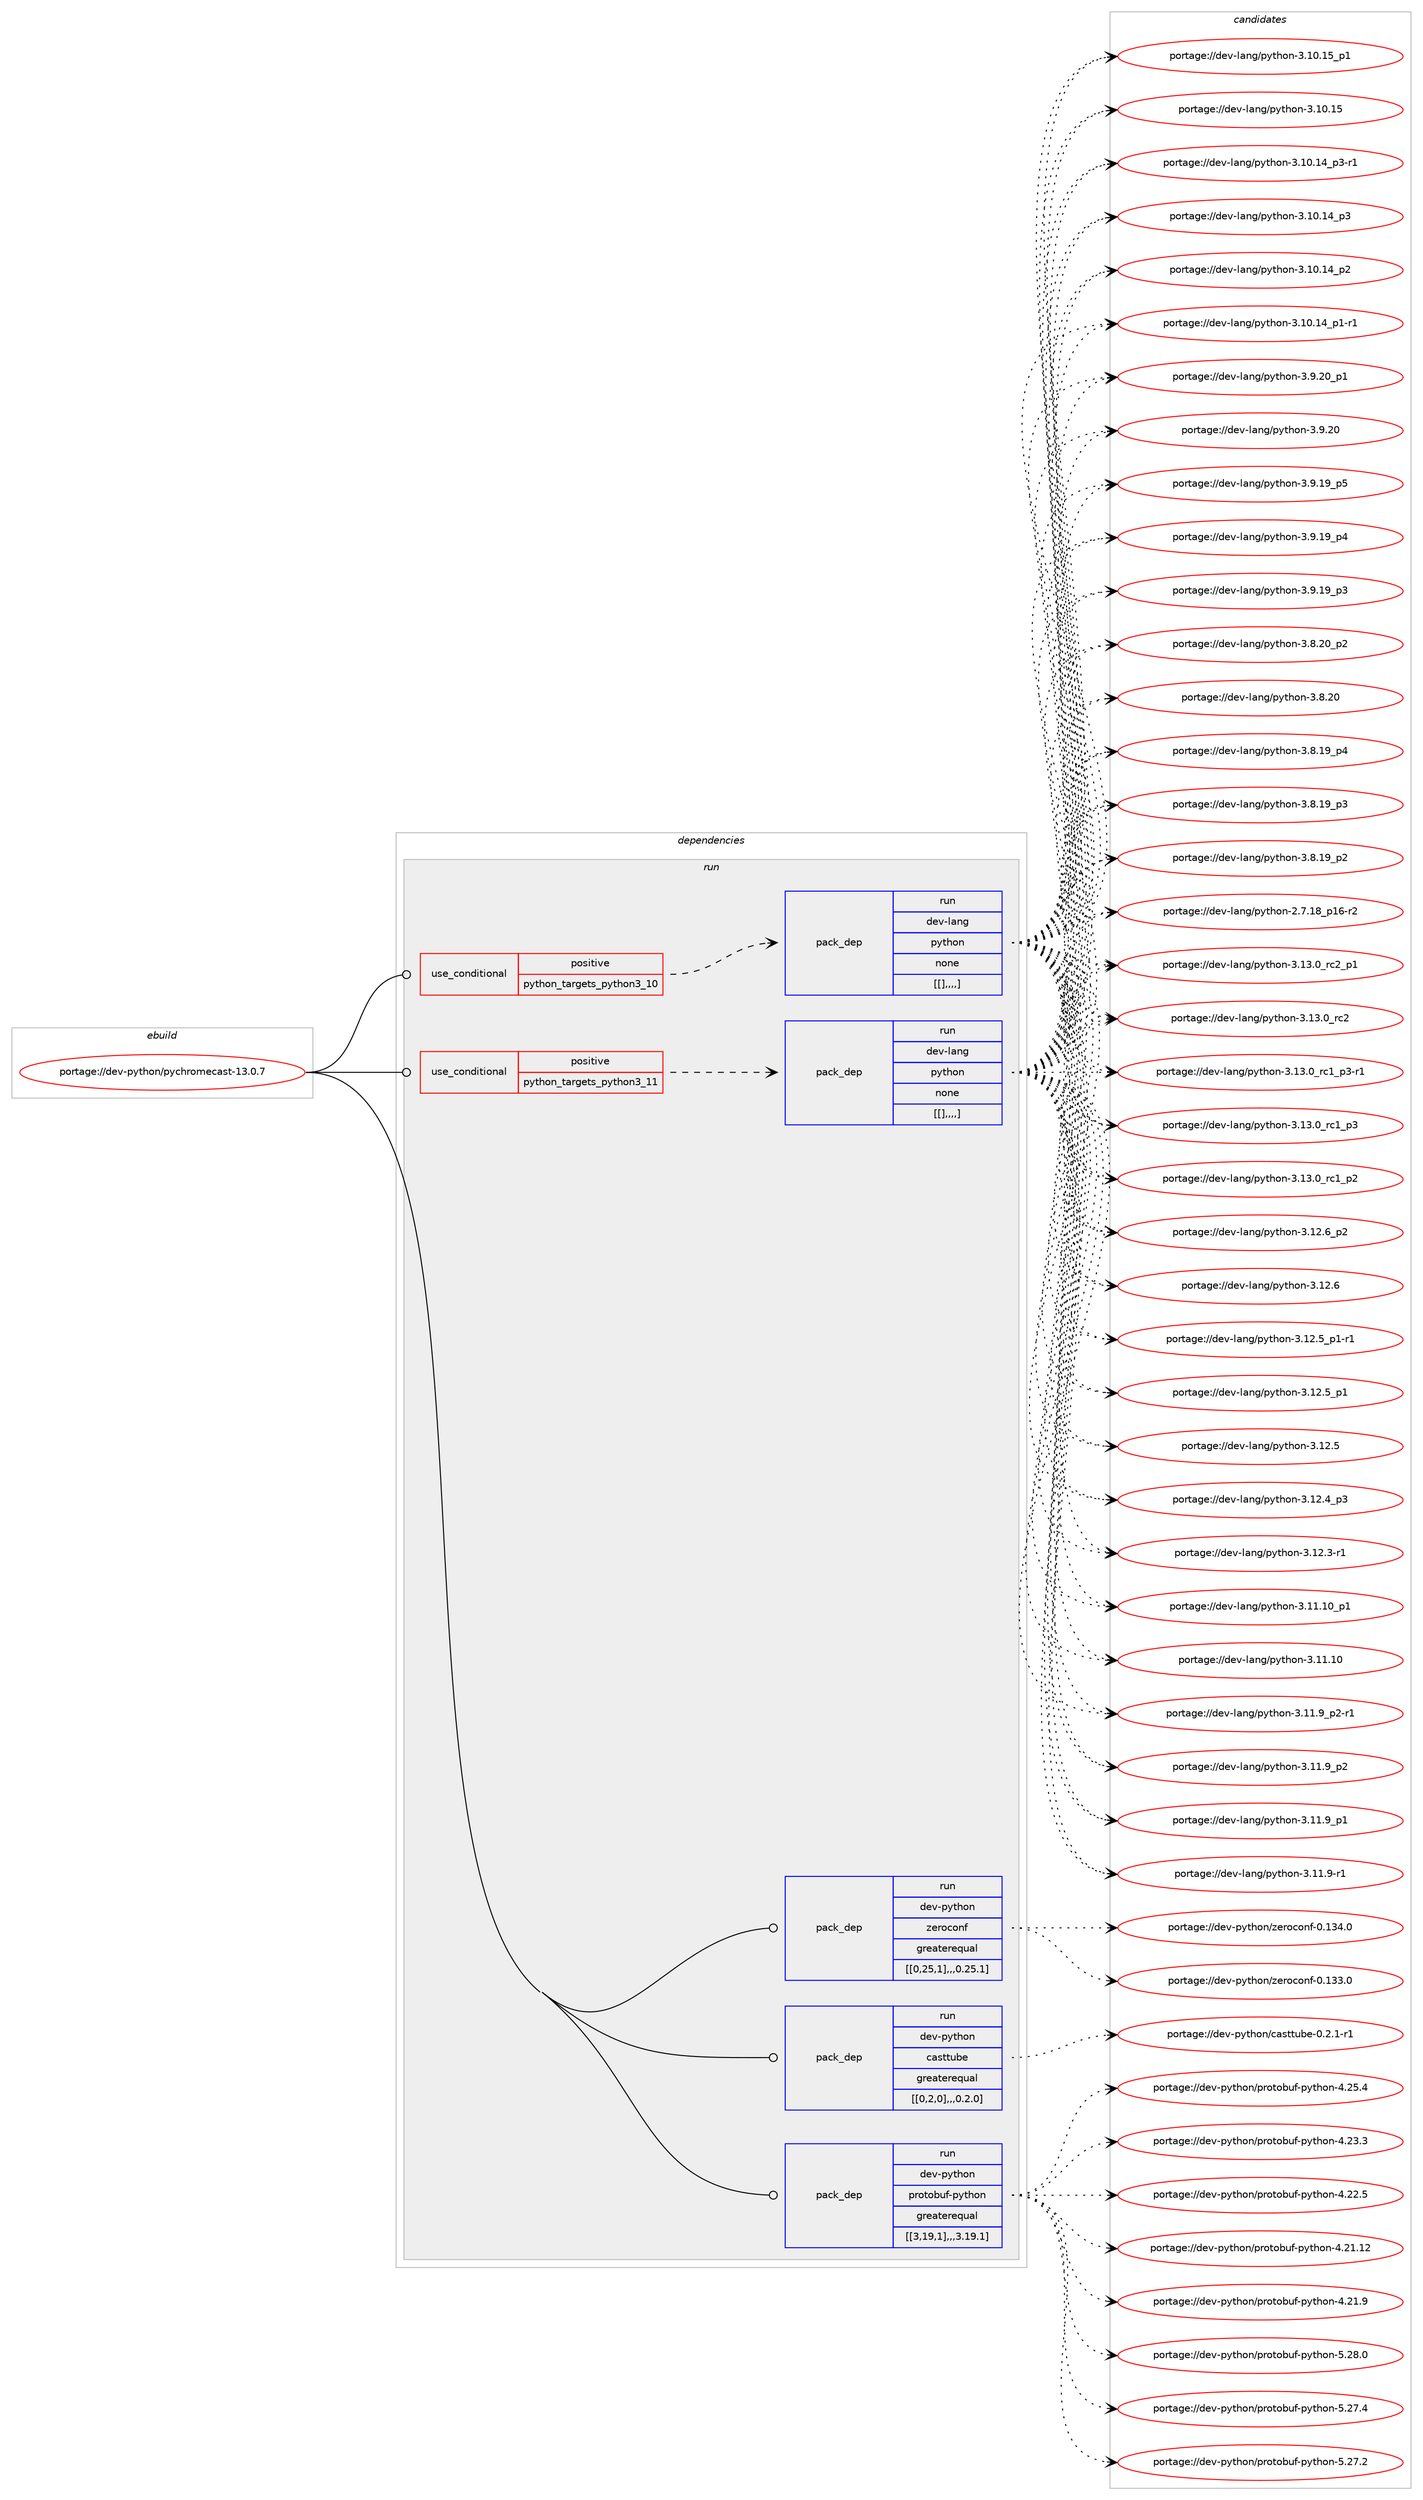 digraph prolog {

# *************
# Graph options
# *************

newrank=true;
concentrate=true;
compound=true;
graph [rankdir=LR,fontname=Helvetica,fontsize=10,ranksep=1.5];#, ranksep=2.5, nodesep=0.2];
edge  [arrowhead=vee];
node  [fontname=Helvetica,fontsize=10];

# **********
# The ebuild
# **********

subgraph cluster_leftcol {
color=gray;
label=<<i>ebuild</i>>;
id [label="portage://dev-python/pychromecast-13.0.7", color=red, width=4, href="../dev-python/pychromecast-13.0.7.svg"];
}

# ****************
# The dependencies
# ****************

subgraph cluster_midcol {
color=gray;
label=<<i>dependencies</i>>;
subgraph cluster_compile {
fillcolor="#eeeeee";
style=filled;
label=<<i>compile</i>>;
}
subgraph cluster_compileandrun {
fillcolor="#eeeeee";
style=filled;
label=<<i>compile and run</i>>;
}
subgraph cluster_run {
fillcolor="#eeeeee";
style=filled;
label=<<i>run</i>>;
subgraph cond38081 {
dependency158428 [label=<<TABLE BORDER="0" CELLBORDER="1" CELLSPACING="0" CELLPADDING="4"><TR><TD ROWSPAN="3" CELLPADDING="10">use_conditional</TD></TR><TR><TD>positive</TD></TR><TR><TD>python_targets_python3_10</TD></TR></TABLE>>, shape=none, color=red];
subgraph pack119130 {
dependency158429 [label=<<TABLE BORDER="0" CELLBORDER="1" CELLSPACING="0" CELLPADDING="4" WIDTH="220"><TR><TD ROWSPAN="6" CELLPADDING="30">pack_dep</TD></TR><TR><TD WIDTH="110">run</TD></TR><TR><TD>dev-lang</TD></TR><TR><TD>python</TD></TR><TR><TD>none</TD></TR><TR><TD>[[],,,,]</TD></TR></TABLE>>, shape=none, color=blue];
}
dependency158428:e -> dependency158429:w [weight=20,style="dashed",arrowhead="vee"];
}
id:e -> dependency158428:w [weight=20,style="solid",arrowhead="odot"];
subgraph cond38082 {
dependency158430 [label=<<TABLE BORDER="0" CELLBORDER="1" CELLSPACING="0" CELLPADDING="4"><TR><TD ROWSPAN="3" CELLPADDING="10">use_conditional</TD></TR><TR><TD>positive</TD></TR><TR><TD>python_targets_python3_11</TD></TR></TABLE>>, shape=none, color=red];
subgraph pack119131 {
dependency158431 [label=<<TABLE BORDER="0" CELLBORDER="1" CELLSPACING="0" CELLPADDING="4" WIDTH="220"><TR><TD ROWSPAN="6" CELLPADDING="30">pack_dep</TD></TR><TR><TD WIDTH="110">run</TD></TR><TR><TD>dev-lang</TD></TR><TR><TD>python</TD></TR><TR><TD>none</TD></TR><TR><TD>[[],,,,]</TD></TR></TABLE>>, shape=none, color=blue];
}
dependency158430:e -> dependency158431:w [weight=20,style="dashed",arrowhead="vee"];
}
id:e -> dependency158430:w [weight=20,style="solid",arrowhead="odot"];
subgraph pack119132 {
dependency158432 [label=<<TABLE BORDER="0" CELLBORDER="1" CELLSPACING="0" CELLPADDING="4" WIDTH="220"><TR><TD ROWSPAN="6" CELLPADDING="30">pack_dep</TD></TR><TR><TD WIDTH="110">run</TD></TR><TR><TD>dev-python</TD></TR><TR><TD>casttube</TD></TR><TR><TD>greaterequal</TD></TR><TR><TD>[[0,2,0],,,0.2.0]</TD></TR></TABLE>>, shape=none, color=blue];
}
id:e -> dependency158432:w [weight=20,style="solid",arrowhead="odot"];
subgraph pack119133 {
dependency158433 [label=<<TABLE BORDER="0" CELLBORDER="1" CELLSPACING="0" CELLPADDING="4" WIDTH="220"><TR><TD ROWSPAN="6" CELLPADDING="30">pack_dep</TD></TR><TR><TD WIDTH="110">run</TD></TR><TR><TD>dev-python</TD></TR><TR><TD>protobuf-python</TD></TR><TR><TD>greaterequal</TD></TR><TR><TD>[[3,19,1],,,3.19.1]</TD></TR></TABLE>>, shape=none, color=blue];
}
id:e -> dependency158433:w [weight=20,style="solid",arrowhead="odot"];
subgraph pack119134 {
dependency158434 [label=<<TABLE BORDER="0" CELLBORDER="1" CELLSPACING="0" CELLPADDING="4" WIDTH="220"><TR><TD ROWSPAN="6" CELLPADDING="30">pack_dep</TD></TR><TR><TD WIDTH="110">run</TD></TR><TR><TD>dev-python</TD></TR><TR><TD>zeroconf</TD></TR><TR><TD>greaterequal</TD></TR><TR><TD>[[0,25,1],,,0.25.1]</TD></TR></TABLE>>, shape=none, color=blue];
}
id:e -> dependency158434:w [weight=20,style="solid",arrowhead="odot"];
}
}

# **************
# The candidates
# **************

subgraph cluster_choices {
rank=same;
color=gray;
label=<<i>candidates</i>>;

subgraph choice119130 {
color=black;
nodesep=1;
choice100101118451089711010347112121116104111110455146495146489511499509511249 [label="portage://dev-lang/python-3.13.0_rc2_p1", color=red, width=4,href="../dev-lang/python-3.13.0_rc2_p1.svg"];
choice10010111845108971101034711212111610411111045514649514648951149950 [label="portage://dev-lang/python-3.13.0_rc2", color=red, width=4,href="../dev-lang/python-3.13.0_rc2.svg"];
choice1001011184510897110103471121211161041111104551464951464895114994995112514511449 [label="portage://dev-lang/python-3.13.0_rc1_p3-r1", color=red, width=4,href="../dev-lang/python-3.13.0_rc1_p3-r1.svg"];
choice100101118451089711010347112121116104111110455146495146489511499499511251 [label="portage://dev-lang/python-3.13.0_rc1_p3", color=red, width=4,href="../dev-lang/python-3.13.0_rc1_p3.svg"];
choice100101118451089711010347112121116104111110455146495146489511499499511250 [label="portage://dev-lang/python-3.13.0_rc1_p2", color=red, width=4,href="../dev-lang/python-3.13.0_rc1_p2.svg"];
choice100101118451089711010347112121116104111110455146495046549511250 [label="portage://dev-lang/python-3.12.6_p2", color=red, width=4,href="../dev-lang/python-3.12.6_p2.svg"];
choice10010111845108971101034711212111610411111045514649504654 [label="portage://dev-lang/python-3.12.6", color=red, width=4,href="../dev-lang/python-3.12.6.svg"];
choice1001011184510897110103471121211161041111104551464950465395112494511449 [label="portage://dev-lang/python-3.12.5_p1-r1", color=red, width=4,href="../dev-lang/python-3.12.5_p1-r1.svg"];
choice100101118451089711010347112121116104111110455146495046539511249 [label="portage://dev-lang/python-3.12.5_p1", color=red, width=4,href="../dev-lang/python-3.12.5_p1.svg"];
choice10010111845108971101034711212111610411111045514649504653 [label="portage://dev-lang/python-3.12.5", color=red, width=4,href="../dev-lang/python-3.12.5.svg"];
choice100101118451089711010347112121116104111110455146495046529511251 [label="portage://dev-lang/python-3.12.4_p3", color=red, width=4,href="../dev-lang/python-3.12.4_p3.svg"];
choice100101118451089711010347112121116104111110455146495046514511449 [label="portage://dev-lang/python-3.12.3-r1", color=red, width=4,href="../dev-lang/python-3.12.3-r1.svg"];
choice10010111845108971101034711212111610411111045514649494649489511249 [label="portage://dev-lang/python-3.11.10_p1", color=red, width=4,href="../dev-lang/python-3.11.10_p1.svg"];
choice1001011184510897110103471121211161041111104551464949464948 [label="portage://dev-lang/python-3.11.10", color=red, width=4,href="../dev-lang/python-3.11.10.svg"];
choice1001011184510897110103471121211161041111104551464949465795112504511449 [label="portage://dev-lang/python-3.11.9_p2-r1", color=red, width=4,href="../dev-lang/python-3.11.9_p2-r1.svg"];
choice100101118451089711010347112121116104111110455146494946579511250 [label="portage://dev-lang/python-3.11.9_p2", color=red, width=4,href="../dev-lang/python-3.11.9_p2.svg"];
choice100101118451089711010347112121116104111110455146494946579511249 [label="portage://dev-lang/python-3.11.9_p1", color=red, width=4,href="../dev-lang/python-3.11.9_p1.svg"];
choice100101118451089711010347112121116104111110455146494946574511449 [label="portage://dev-lang/python-3.11.9-r1", color=red, width=4,href="../dev-lang/python-3.11.9-r1.svg"];
choice10010111845108971101034711212111610411111045514649484649539511249 [label="portage://dev-lang/python-3.10.15_p1", color=red, width=4,href="../dev-lang/python-3.10.15_p1.svg"];
choice1001011184510897110103471121211161041111104551464948464953 [label="portage://dev-lang/python-3.10.15", color=red, width=4,href="../dev-lang/python-3.10.15.svg"];
choice100101118451089711010347112121116104111110455146494846495295112514511449 [label="portage://dev-lang/python-3.10.14_p3-r1", color=red, width=4,href="../dev-lang/python-3.10.14_p3-r1.svg"];
choice10010111845108971101034711212111610411111045514649484649529511251 [label="portage://dev-lang/python-3.10.14_p3", color=red, width=4,href="../dev-lang/python-3.10.14_p3.svg"];
choice10010111845108971101034711212111610411111045514649484649529511250 [label="portage://dev-lang/python-3.10.14_p2", color=red, width=4,href="../dev-lang/python-3.10.14_p2.svg"];
choice100101118451089711010347112121116104111110455146494846495295112494511449 [label="portage://dev-lang/python-3.10.14_p1-r1", color=red, width=4,href="../dev-lang/python-3.10.14_p1-r1.svg"];
choice100101118451089711010347112121116104111110455146574650489511249 [label="portage://dev-lang/python-3.9.20_p1", color=red, width=4,href="../dev-lang/python-3.9.20_p1.svg"];
choice10010111845108971101034711212111610411111045514657465048 [label="portage://dev-lang/python-3.9.20", color=red, width=4,href="../dev-lang/python-3.9.20.svg"];
choice100101118451089711010347112121116104111110455146574649579511253 [label="portage://dev-lang/python-3.9.19_p5", color=red, width=4,href="../dev-lang/python-3.9.19_p5.svg"];
choice100101118451089711010347112121116104111110455146574649579511252 [label="portage://dev-lang/python-3.9.19_p4", color=red, width=4,href="../dev-lang/python-3.9.19_p4.svg"];
choice100101118451089711010347112121116104111110455146574649579511251 [label="portage://dev-lang/python-3.9.19_p3", color=red, width=4,href="../dev-lang/python-3.9.19_p3.svg"];
choice100101118451089711010347112121116104111110455146564650489511250 [label="portage://dev-lang/python-3.8.20_p2", color=red, width=4,href="../dev-lang/python-3.8.20_p2.svg"];
choice10010111845108971101034711212111610411111045514656465048 [label="portage://dev-lang/python-3.8.20", color=red, width=4,href="../dev-lang/python-3.8.20.svg"];
choice100101118451089711010347112121116104111110455146564649579511252 [label="portage://dev-lang/python-3.8.19_p4", color=red, width=4,href="../dev-lang/python-3.8.19_p4.svg"];
choice100101118451089711010347112121116104111110455146564649579511251 [label="portage://dev-lang/python-3.8.19_p3", color=red, width=4,href="../dev-lang/python-3.8.19_p3.svg"];
choice100101118451089711010347112121116104111110455146564649579511250 [label="portage://dev-lang/python-3.8.19_p2", color=red, width=4,href="../dev-lang/python-3.8.19_p2.svg"];
choice100101118451089711010347112121116104111110455046554649569511249544511450 [label="portage://dev-lang/python-2.7.18_p16-r2", color=red, width=4,href="../dev-lang/python-2.7.18_p16-r2.svg"];
dependency158429:e -> choice100101118451089711010347112121116104111110455146495146489511499509511249:w [style=dotted,weight="100"];
dependency158429:e -> choice10010111845108971101034711212111610411111045514649514648951149950:w [style=dotted,weight="100"];
dependency158429:e -> choice1001011184510897110103471121211161041111104551464951464895114994995112514511449:w [style=dotted,weight="100"];
dependency158429:e -> choice100101118451089711010347112121116104111110455146495146489511499499511251:w [style=dotted,weight="100"];
dependency158429:e -> choice100101118451089711010347112121116104111110455146495146489511499499511250:w [style=dotted,weight="100"];
dependency158429:e -> choice100101118451089711010347112121116104111110455146495046549511250:w [style=dotted,weight="100"];
dependency158429:e -> choice10010111845108971101034711212111610411111045514649504654:w [style=dotted,weight="100"];
dependency158429:e -> choice1001011184510897110103471121211161041111104551464950465395112494511449:w [style=dotted,weight="100"];
dependency158429:e -> choice100101118451089711010347112121116104111110455146495046539511249:w [style=dotted,weight="100"];
dependency158429:e -> choice10010111845108971101034711212111610411111045514649504653:w [style=dotted,weight="100"];
dependency158429:e -> choice100101118451089711010347112121116104111110455146495046529511251:w [style=dotted,weight="100"];
dependency158429:e -> choice100101118451089711010347112121116104111110455146495046514511449:w [style=dotted,weight="100"];
dependency158429:e -> choice10010111845108971101034711212111610411111045514649494649489511249:w [style=dotted,weight="100"];
dependency158429:e -> choice1001011184510897110103471121211161041111104551464949464948:w [style=dotted,weight="100"];
dependency158429:e -> choice1001011184510897110103471121211161041111104551464949465795112504511449:w [style=dotted,weight="100"];
dependency158429:e -> choice100101118451089711010347112121116104111110455146494946579511250:w [style=dotted,weight="100"];
dependency158429:e -> choice100101118451089711010347112121116104111110455146494946579511249:w [style=dotted,weight="100"];
dependency158429:e -> choice100101118451089711010347112121116104111110455146494946574511449:w [style=dotted,weight="100"];
dependency158429:e -> choice10010111845108971101034711212111610411111045514649484649539511249:w [style=dotted,weight="100"];
dependency158429:e -> choice1001011184510897110103471121211161041111104551464948464953:w [style=dotted,weight="100"];
dependency158429:e -> choice100101118451089711010347112121116104111110455146494846495295112514511449:w [style=dotted,weight="100"];
dependency158429:e -> choice10010111845108971101034711212111610411111045514649484649529511251:w [style=dotted,weight="100"];
dependency158429:e -> choice10010111845108971101034711212111610411111045514649484649529511250:w [style=dotted,weight="100"];
dependency158429:e -> choice100101118451089711010347112121116104111110455146494846495295112494511449:w [style=dotted,weight="100"];
dependency158429:e -> choice100101118451089711010347112121116104111110455146574650489511249:w [style=dotted,weight="100"];
dependency158429:e -> choice10010111845108971101034711212111610411111045514657465048:w [style=dotted,weight="100"];
dependency158429:e -> choice100101118451089711010347112121116104111110455146574649579511253:w [style=dotted,weight="100"];
dependency158429:e -> choice100101118451089711010347112121116104111110455146574649579511252:w [style=dotted,weight="100"];
dependency158429:e -> choice100101118451089711010347112121116104111110455146574649579511251:w [style=dotted,weight="100"];
dependency158429:e -> choice100101118451089711010347112121116104111110455146564650489511250:w [style=dotted,weight="100"];
dependency158429:e -> choice10010111845108971101034711212111610411111045514656465048:w [style=dotted,weight="100"];
dependency158429:e -> choice100101118451089711010347112121116104111110455146564649579511252:w [style=dotted,weight="100"];
dependency158429:e -> choice100101118451089711010347112121116104111110455146564649579511251:w [style=dotted,weight="100"];
dependency158429:e -> choice100101118451089711010347112121116104111110455146564649579511250:w [style=dotted,weight="100"];
dependency158429:e -> choice100101118451089711010347112121116104111110455046554649569511249544511450:w [style=dotted,weight="100"];
}
subgraph choice119131 {
color=black;
nodesep=1;
choice100101118451089711010347112121116104111110455146495146489511499509511249 [label="portage://dev-lang/python-3.13.0_rc2_p1", color=red, width=4,href="../dev-lang/python-3.13.0_rc2_p1.svg"];
choice10010111845108971101034711212111610411111045514649514648951149950 [label="portage://dev-lang/python-3.13.0_rc2", color=red, width=4,href="../dev-lang/python-3.13.0_rc2.svg"];
choice1001011184510897110103471121211161041111104551464951464895114994995112514511449 [label="portage://dev-lang/python-3.13.0_rc1_p3-r1", color=red, width=4,href="../dev-lang/python-3.13.0_rc1_p3-r1.svg"];
choice100101118451089711010347112121116104111110455146495146489511499499511251 [label="portage://dev-lang/python-3.13.0_rc1_p3", color=red, width=4,href="../dev-lang/python-3.13.0_rc1_p3.svg"];
choice100101118451089711010347112121116104111110455146495146489511499499511250 [label="portage://dev-lang/python-3.13.0_rc1_p2", color=red, width=4,href="../dev-lang/python-3.13.0_rc1_p2.svg"];
choice100101118451089711010347112121116104111110455146495046549511250 [label="portage://dev-lang/python-3.12.6_p2", color=red, width=4,href="../dev-lang/python-3.12.6_p2.svg"];
choice10010111845108971101034711212111610411111045514649504654 [label="portage://dev-lang/python-3.12.6", color=red, width=4,href="../dev-lang/python-3.12.6.svg"];
choice1001011184510897110103471121211161041111104551464950465395112494511449 [label="portage://dev-lang/python-3.12.5_p1-r1", color=red, width=4,href="../dev-lang/python-3.12.5_p1-r1.svg"];
choice100101118451089711010347112121116104111110455146495046539511249 [label="portage://dev-lang/python-3.12.5_p1", color=red, width=4,href="../dev-lang/python-3.12.5_p1.svg"];
choice10010111845108971101034711212111610411111045514649504653 [label="portage://dev-lang/python-3.12.5", color=red, width=4,href="../dev-lang/python-3.12.5.svg"];
choice100101118451089711010347112121116104111110455146495046529511251 [label="portage://dev-lang/python-3.12.4_p3", color=red, width=4,href="../dev-lang/python-3.12.4_p3.svg"];
choice100101118451089711010347112121116104111110455146495046514511449 [label="portage://dev-lang/python-3.12.3-r1", color=red, width=4,href="../dev-lang/python-3.12.3-r1.svg"];
choice10010111845108971101034711212111610411111045514649494649489511249 [label="portage://dev-lang/python-3.11.10_p1", color=red, width=4,href="../dev-lang/python-3.11.10_p1.svg"];
choice1001011184510897110103471121211161041111104551464949464948 [label="portage://dev-lang/python-3.11.10", color=red, width=4,href="../dev-lang/python-3.11.10.svg"];
choice1001011184510897110103471121211161041111104551464949465795112504511449 [label="portage://dev-lang/python-3.11.9_p2-r1", color=red, width=4,href="../dev-lang/python-3.11.9_p2-r1.svg"];
choice100101118451089711010347112121116104111110455146494946579511250 [label="portage://dev-lang/python-3.11.9_p2", color=red, width=4,href="../dev-lang/python-3.11.9_p2.svg"];
choice100101118451089711010347112121116104111110455146494946579511249 [label="portage://dev-lang/python-3.11.9_p1", color=red, width=4,href="../dev-lang/python-3.11.9_p1.svg"];
choice100101118451089711010347112121116104111110455146494946574511449 [label="portage://dev-lang/python-3.11.9-r1", color=red, width=4,href="../dev-lang/python-3.11.9-r1.svg"];
choice10010111845108971101034711212111610411111045514649484649539511249 [label="portage://dev-lang/python-3.10.15_p1", color=red, width=4,href="../dev-lang/python-3.10.15_p1.svg"];
choice1001011184510897110103471121211161041111104551464948464953 [label="portage://dev-lang/python-3.10.15", color=red, width=4,href="../dev-lang/python-3.10.15.svg"];
choice100101118451089711010347112121116104111110455146494846495295112514511449 [label="portage://dev-lang/python-3.10.14_p3-r1", color=red, width=4,href="../dev-lang/python-3.10.14_p3-r1.svg"];
choice10010111845108971101034711212111610411111045514649484649529511251 [label="portage://dev-lang/python-3.10.14_p3", color=red, width=4,href="../dev-lang/python-3.10.14_p3.svg"];
choice10010111845108971101034711212111610411111045514649484649529511250 [label="portage://dev-lang/python-3.10.14_p2", color=red, width=4,href="../dev-lang/python-3.10.14_p2.svg"];
choice100101118451089711010347112121116104111110455146494846495295112494511449 [label="portage://dev-lang/python-3.10.14_p1-r1", color=red, width=4,href="../dev-lang/python-3.10.14_p1-r1.svg"];
choice100101118451089711010347112121116104111110455146574650489511249 [label="portage://dev-lang/python-3.9.20_p1", color=red, width=4,href="../dev-lang/python-3.9.20_p1.svg"];
choice10010111845108971101034711212111610411111045514657465048 [label="portage://dev-lang/python-3.9.20", color=red, width=4,href="../dev-lang/python-3.9.20.svg"];
choice100101118451089711010347112121116104111110455146574649579511253 [label="portage://dev-lang/python-3.9.19_p5", color=red, width=4,href="../dev-lang/python-3.9.19_p5.svg"];
choice100101118451089711010347112121116104111110455146574649579511252 [label="portage://dev-lang/python-3.9.19_p4", color=red, width=4,href="../dev-lang/python-3.9.19_p4.svg"];
choice100101118451089711010347112121116104111110455146574649579511251 [label="portage://dev-lang/python-3.9.19_p3", color=red, width=4,href="../dev-lang/python-3.9.19_p3.svg"];
choice100101118451089711010347112121116104111110455146564650489511250 [label="portage://dev-lang/python-3.8.20_p2", color=red, width=4,href="../dev-lang/python-3.8.20_p2.svg"];
choice10010111845108971101034711212111610411111045514656465048 [label="portage://dev-lang/python-3.8.20", color=red, width=4,href="../dev-lang/python-3.8.20.svg"];
choice100101118451089711010347112121116104111110455146564649579511252 [label="portage://dev-lang/python-3.8.19_p4", color=red, width=4,href="../dev-lang/python-3.8.19_p4.svg"];
choice100101118451089711010347112121116104111110455146564649579511251 [label="portage://dev-lang/python-3.8.19_p3", color=red, width=4,href="../dev-lang/python-3.8.19_p3.svg"];
choice100101118451089711010347112121116104111110455146564649579511250 [label="portage://dev-lang/python-3.8.19_p2", color=red, width=4,href="../dev-lang/python-3.8.19_p2.svg"];
choice100101118451089711010347112121116104111110455046554649569511249544511450 [label="portage://dev-lang/python-2.7.18_p16-r2", color=red, width=4,href="../dev-lang/python-2.7.18_p16-r2.svg"];
dependency158431:e -> choice100101118451089711010347112121116104111110455146495146489511499509511249:w [style=dotted,weight="100"];
dependency158431:e -> choice10010111845108971101034711212111610411111045514649514648951149950:w [style=dotted,weight="100"];
dependency158431:e -> choice1001011184510897110103471121211161041111104551464951464895114994995112514511449:w [style=dotted,weight="100"];
dependency158431:e -> choice100101118451089711010347112121116104111110455146495146489511499499511251:w [style=dotted,weight="100"];
dependency158431:e -> choice100101118451089711010347112121116104111110455146495146489511499499511250:w [style=dotted,weight="100"];
dependency158431:e -> choice100101118451089711010347112121116104111110455146495046549511250:w [style=dotted,weight="100"];
dependency158431:e -> choice10010111845108971101034711212111610411111045514649504654:w [style=dotted,weight="100"];
dependency158431:e -> choice1001011184510897110103471121211161041111104551464950465395112494511449:w [style=dotted,weight="100"];
dependency158431:e -> choice100101118451089711010347112121116104111110455146495046539511249:w [style=dotted,weight="100"];
dependency158431:e -> choice10010111845108971101034711212111610411111045514649504653:w [style=dotted,weight="100"];
dependency158431:e -> choice100101118451089711010347112121116104111110455146495046529511251:w [style=dotted,weight="100"];
dependency158431:e -> choice100101118451089711010347112121116104111110455146495046514511449:w [style=dotted,weight="100"];
dependency158431:e -> choice10010111845108971101034711212111610411111045514649494649489511249:w [style=dotted,weight="100"];
dependency158431:e -> choice1001011184510897110103471121211161041111104551464949464948:w [style=dotted,weight="100"];
dependency158431:e -> choice1001011184510897110103471121211161041111104551464949465795112504511449:w [style=dotted,weight="100"];
dependency158431:e -> choice100101118451089711010347112121116104111110455146494946579511250:w [style=dotted,weight="100"];
dependency158431:e -> choice100101118451089711010347112121116104111110455146494946579511249:w [style=dotted,weight="100"];
dependency158431:e -> choice100101118451089711010347112121116104111110455146494946574511449:w [style=dotted,weight="100"];
dependency158431:e -> choice10010111845108971101034711212111610411111045514649484649539511249:w [style=dotted,weight="100"];
dependency158431:e -> choice1001011184510897110103471121211161041111104551464948464953:w [style=dotted,weight="100"];
dependency158431:e -> choice100101118451089711010347112121116104111110455146494846495295112514511449:w [style=dotted,weight="100"];
dependency158431:e -> choice10010111845108971101034711212111610411111045514649484649529511251:w [style=dotted,weight="100"];
dependency158431:e -> choice10010111845108971101034711212111610411111045514649484649529511250:w [style=dotted,weight="100"];
dependency158431:e -> choice100101118451089711010347112121116104111110455146494846495295112494511449:w [style=dotted,weight="100"];
dependency158431:e -> choice100101118451089711010347112121116104111110455146574650489511249:w [style=dotted,weight="100"];
dependency158431:e -> choice10010111845108971101034711212111610411111045514657465048:w [style=dotted,weight="100"];
dependency158431:e -> choice100101118451089711010347112121116104111110455146574649579511253:w [style=dotted,weight="100"];
dependency158431:e -> choice100101118451089711010347112121116104111110455146574649579511252:w [style=dotted,weight="100"];
dependency158431:e -> choice100101118451089711010347112121116104111110455146574649579511251:w [style=dotted,weight="100"];
dependency158431:e -> choice100101118451089711010347112121116104111110455146564650489511250:w [style=dotted,weight="100"];
dependency158431:e -> choice10010111845108971101034711212111610411111045514656465048:w [style=dotted,weight="100"];
dependency158431:e -> choice100101118451089711010347112121116104111110455146564649579511252:w [style=dotted,weight="100"];
dependency158431:e -> choice100101118451089711010347112121116104111110455146564649579511251:w [style=dotted,weight="100"];
dependency158431:e -> choice100101118451089711010347112121116104111110455146564649579511250:w [style=dotted,weight="100"];
dependency158431:e -> choice100101118451089711010347112121116104111110455046554649569511249544511450:w [style=dotted,weight="100"];
}
subgraph choice119132 {
color=black;
nodesep=1;
choice10010111845112121116104111110479997115116116117981014548465046494511449 [label="portage://dev-python/casttube-0.2.1-r1", color=red, width=4,href="../dev-python/casttube-0.2.1-r1.svg"];
dependency158432:e -> choice10010111845112121116104111110479997115116116117981014548465046494511449:w [style=dotted,weight="100"];
}
subgraph choice119133 {
color=black;
nodesep=1;
choice1001011184511212111610411111047112114111116111981171024511212111610411111045534650564648 [label="portage://dev-python/protobuf-python-5.28.0", color=red, width=4,href="../dev-python/protobuf-python-5.28.0.svg"];
choice1001011184511212111610411111047112114111116111981171024511212111610411111045534650554652 [label="portage://dev-python/protobuf-python-5.27.4", color=red, width=4,href="../dev-python/protobuf-python-5.27.4.svg"];
choice1001011184511212111610411111047112114111116111981171024511212111610411111045534650554650 [label="portage://dev-python/protobuf-python-5.27.2", color=red, width=4,href="../dev-python/protobuf-python-5.27.2.svg"];
choice1001011184511212111610411111047112114111116111981171024511212111610411111045524650534652 [label="portage://dev-python/protobuf-python-4.25.4", color=red, width=4,href="../dev-python/protobuf-python-4.25.4.svg"];
choice1001011184511212111610411111047112114111116111981171024511212111610411111045524650514651 [label="portage://dev-python/protobuf-python-4.23.3", color=red, width=4,href="../dev-python/protobuf-python-4.23.3.svg"];
choice1001011184511212111610411111047112114111116111981171024511212111610411111045524650504653 [label="portage://dev-python/protobuf-python-4.22.5", color=red, width=4,href="../dev-python/protobuf-python-4.22.5.svg"];
choice100101118451121211161041111104711211411111611198117102451121211161041111104552465049464950 [label="portage://dev-python/protobuf-python-4.21.12", color=red, width=4,href="../dev-python/protobuf-python-4.21.12.svg"];
choice1001011184511212111610411111047112114111116111981171024511212111610411111045524650494657 [label="portage://dev-python/protobuf-python-4.21.9", color=red, width=4,href="../dev-python/protobuf-python-4.21.9.svg"];
dependency158433:e -> choice1001011184511212111610411111047112114111116111981171024511212111610411111045534650564648:w [style=dotted,weight="100"];
dependency158433:e -> choice1001011184511212111610411111047112114111116111981171024511212111610411111045534650554652:w [style=dotted,weight="100"];
dependency158433:e -> choice1001011184511212111610411111047112114111116111981171024511212111610411111045534650554650:w [style=dotted,weight="100"];
dependency158433:e -> choice1001011184511212111610411111047112114111116111981171024511212111610411111045524650534652:w [style=dotted,weight="100"];
dependency158433:e -> choice1001011184511212111610411111047112114111116111981171024511212111610411111045524650514651:w [style=dotted,weight="100"];
dependency158433:e -> choice1001011184511212111610411111047112114111116111981171024511212111610411111045524650504653:w [style=dotted,weight="100"];
dependency158433:e -> choice100101118451121211161041111104711211411111611198117102451121211161041111104552465049464950:w [style=dotted,weight="100"];
dependency158433:e -> choice1001011184511212111610411111047112114111116111981171024511212111610411111045524650494657:w [style=dotted,weight="100"];
}
subgraph choice119134 {
color=black;
nodesep=1;
choice1001011184511212111610411111047122101114111991111101024548464951524648 [label="portage://dev-python/zeroconf-0.134.0", color=red, width=4,href="../dev-python/zeroconf-0.134.0.svg"];
choice1001011184511212111610411111047122101114111991111101024548464951514648 [label="portage://dev-python/zeroconf-0.133.0", color=red, width=4,href="../dev-python/zeroconf-0.133.0.svg"];
dependency158434:e -> choice1001011184511212111610411111047122101114111991111101024548464951524648:w [style=dotted,weight="100"];
dependency158434:e -> choice1001011184511212111610411111047122101114111991111101024548464951514648:w [style=dotted,weight="100"];
}
}

}
